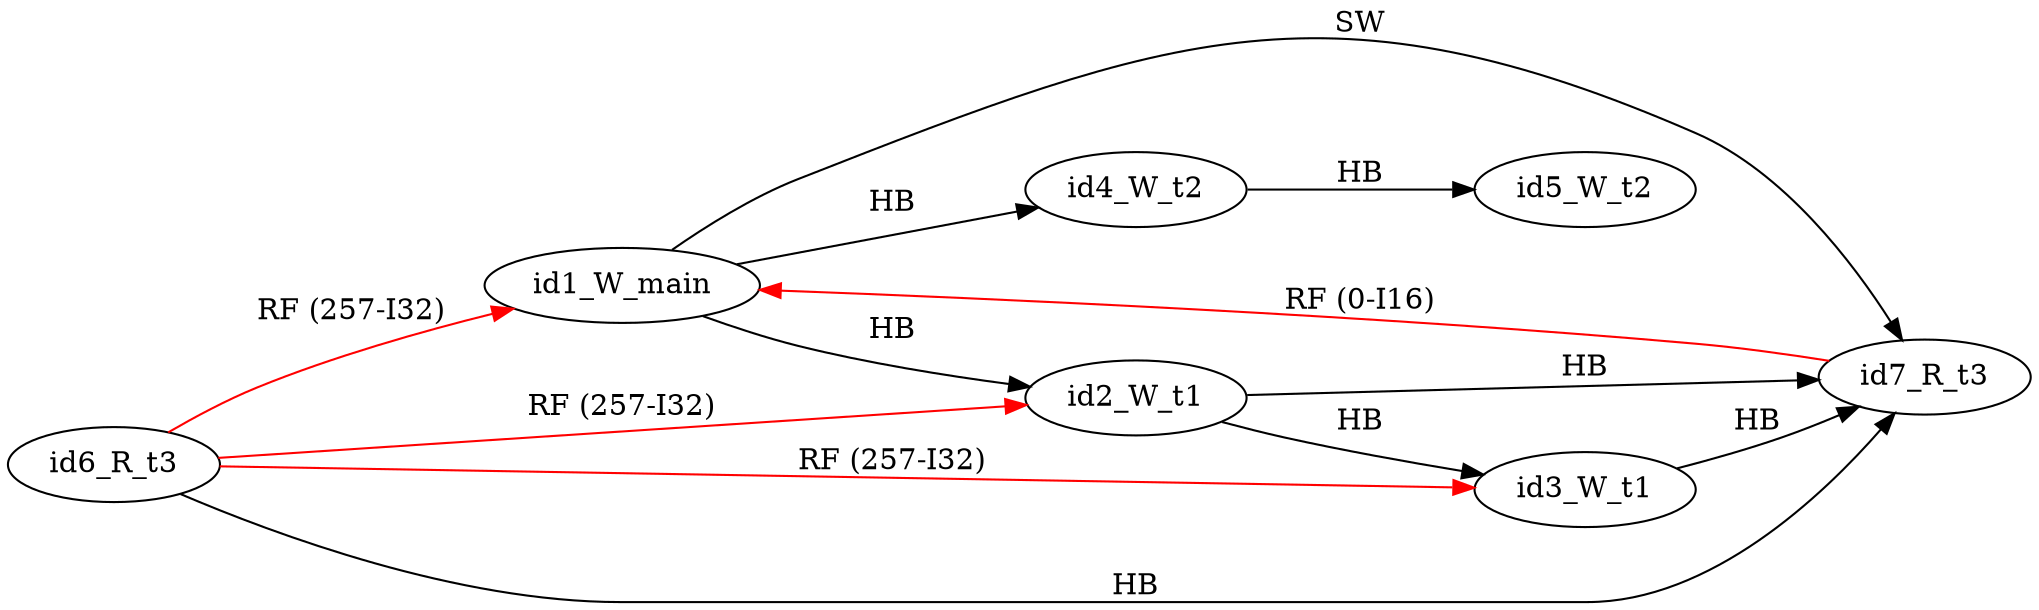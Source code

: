 digraph memory_model {
rankdir=LR;
splines=true; esep=0.5;
id6_R_t3 -> id1_W_main [label = "RF (257-I32)", color="red"];
id6_R_t3 -> id2_W_t1 [label = "RF (257-I32)", color="red"];
id6_R_t3 -> id3_W_t1 [label = "RF (257-I32)", color="red"];
id7_R_t3 -> id1_W_main [label = "RF (0-I16)", color="red"];
id2_W_t1 -> id3_W_t1 [label = "HB", color="black"];
id4_W_t2 -> id5_W_t2 [label = "HB", color="black"];
id6_R_t3 -> id7_R_t3 [label = "HB", color="black"];
id1_W_main -> id2_W_t1 [label = "HB", color="black"];
id1_W_main -> id4_W_t2 [label = "HB", color="black"];
id2_W_t1 -> id7_R_t3 [label = "HB", color="black"];
id3_W_t1 -> id7_R_t3 [label = "HB", color="black"];
id1_W_main -> id7_R_t3 [label = "SW", color="black"];
id1_W_main [pos="5.0,4!"]
id2_W_t1 [pos="0,2!"]
id3_W_t1 [pos="0,0!"]
id4_W_t2 [pos="5,2!"]
id5_W_t2 [pos="5,0!"]
id6_R_t3 [pos="10,2!"]
id7_R_t3 [pos="10,0!"]
}